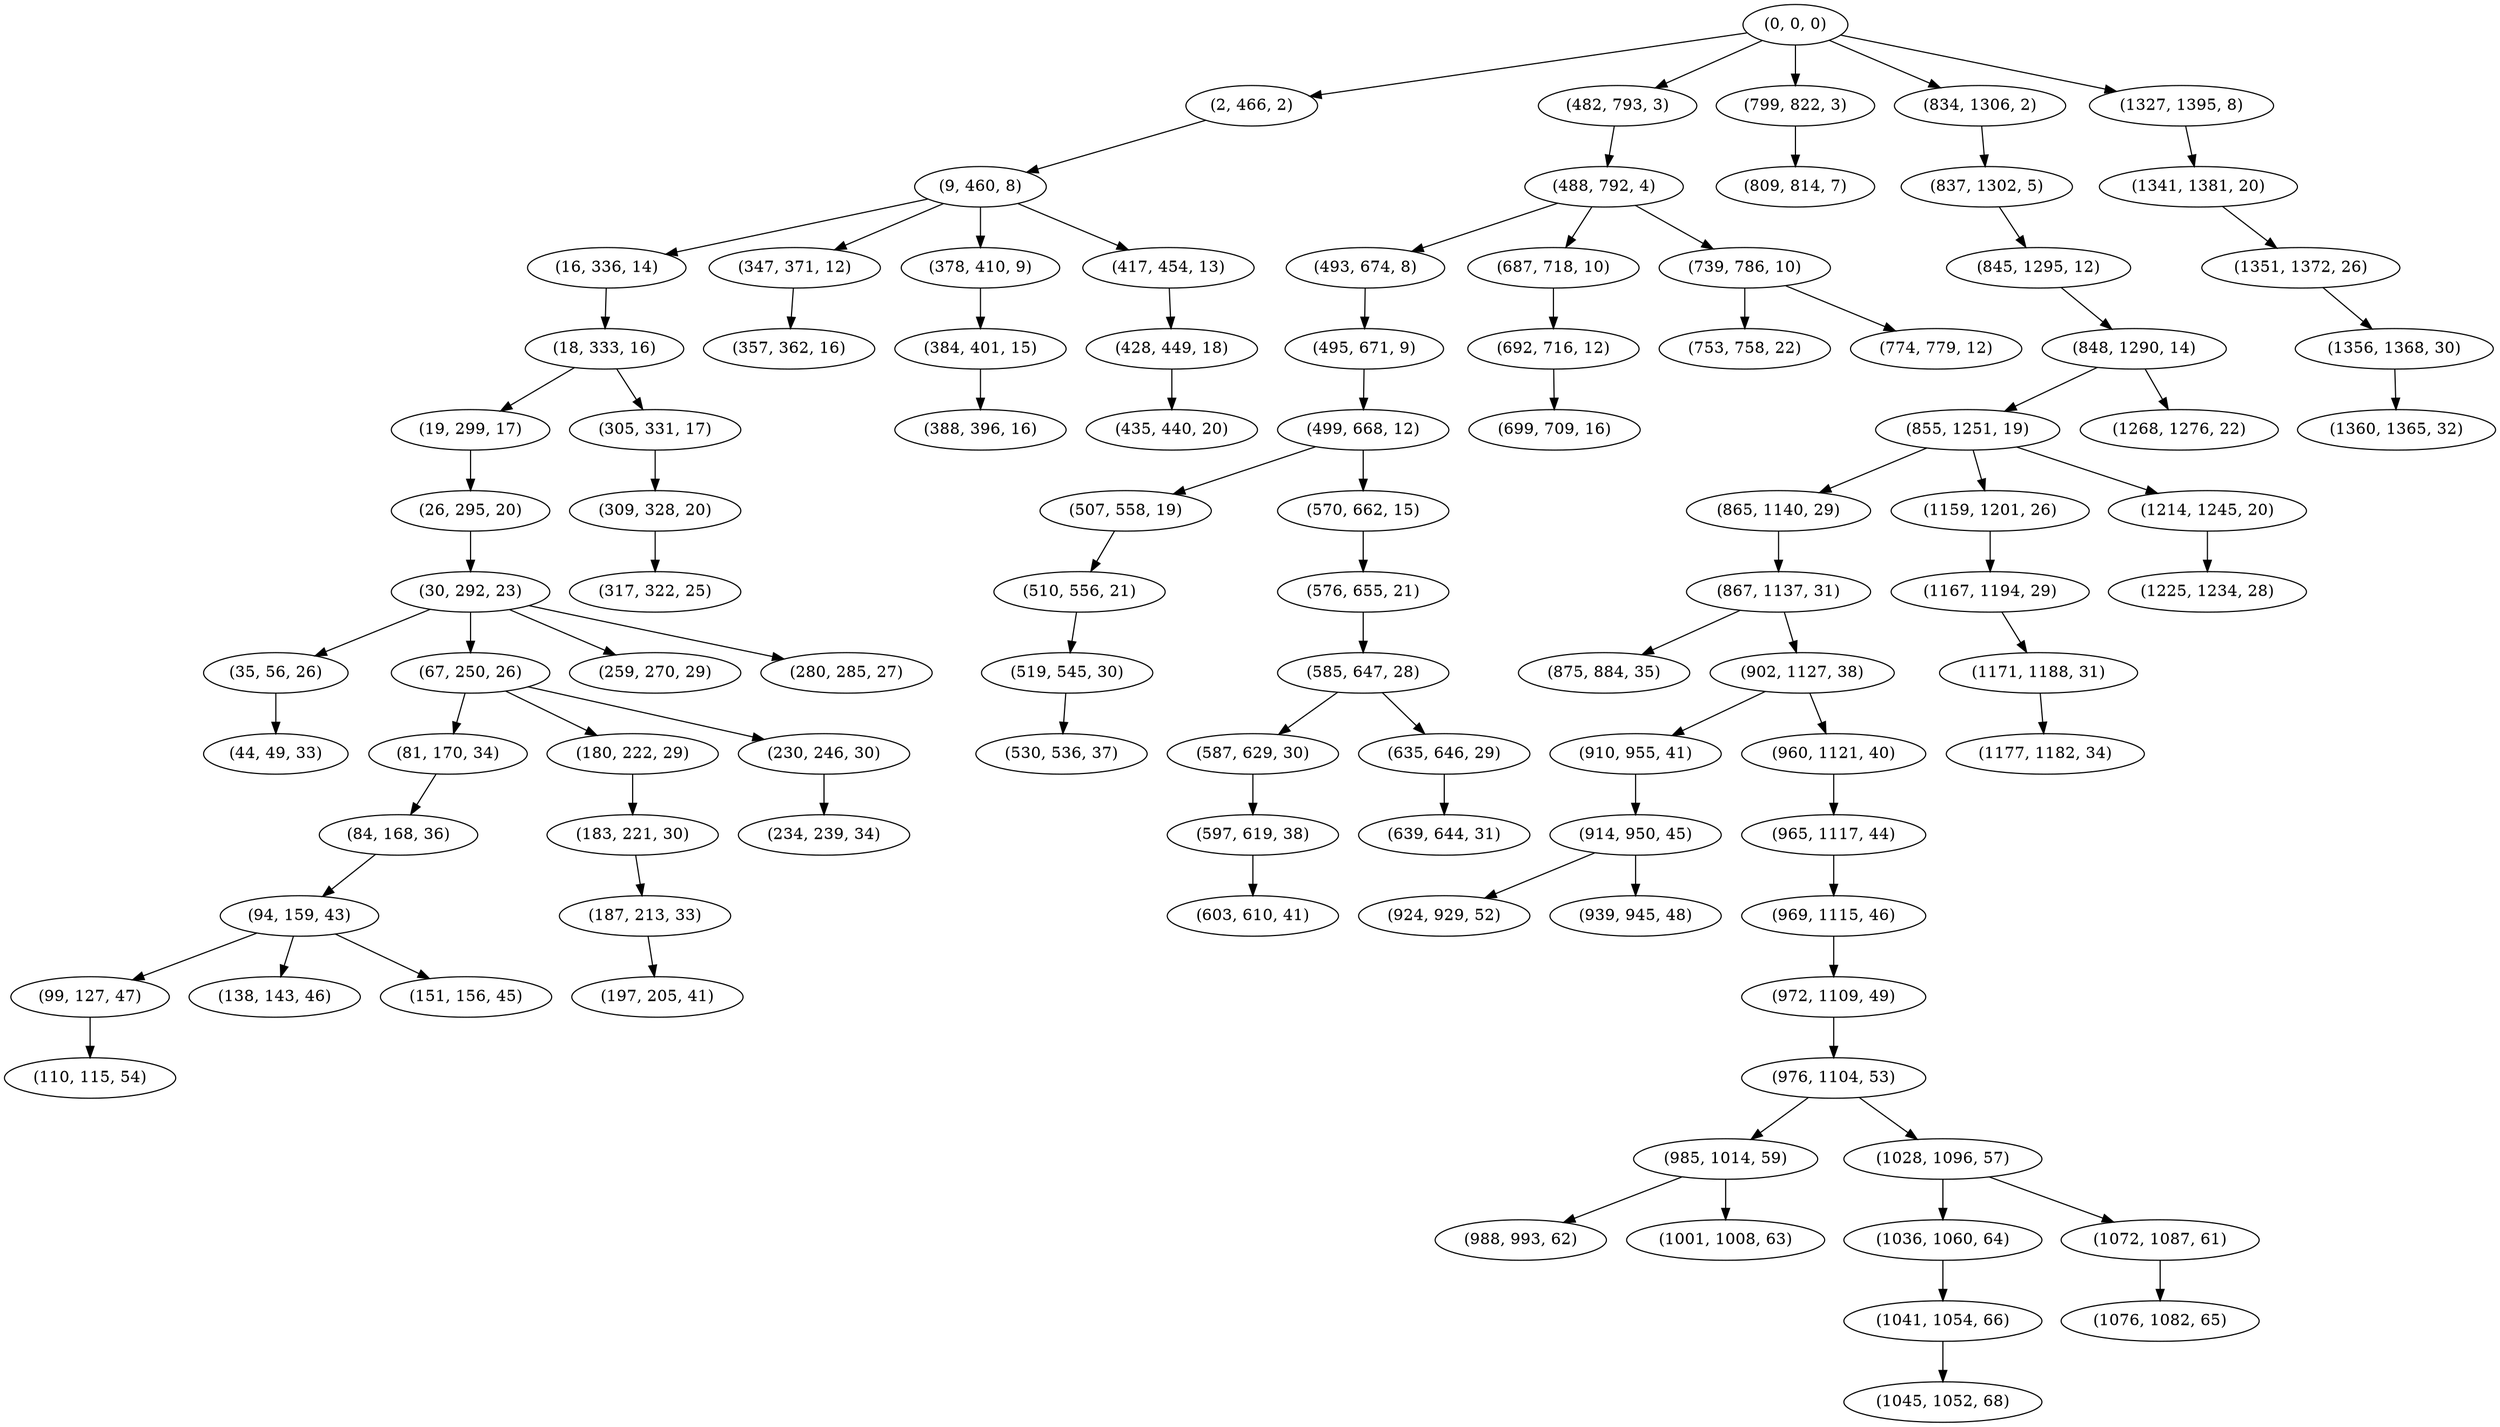 digraph tree {
    "(0, 0, 0)";
    "(2, 466, 2)";
    "(9, 460, 8)";
    "(16, 336, 14)";
    "(18, 333, 16)";
    "(19, 299, 17)";
    "(26, 295, 20)";
    "(30, 292, 23)";
    "(35, 56, 26)";
    "(44, 49, 33)";
    "(67, 250, 26)";
    "(81, 170, 34)";
    "(84, 168, 36)";
    "(94, 159, 43)";
    "(99, 127, 47)";
    "(110, 115, 54)";
    "(138, 143, 46)";
    "(151, 156, 45)";
    "(180, 222, 29)";
    "(183, 221, 30)";
    "(187, 213, 33)";
    "(197, 205, 41)";
    "(230, 246, 30)";
    "(234, 239, 34)";
    "(259, 270, 29)";
    "(280, 285, 27)";
    "(305, 331, 17)";
    "(309, 328, 20)";
    "(317, 322, 25)";
    "(347, 371, 12)";
    "(357, 362, 16)";
    "(378, 410, 9)";
    "(384, 401, 15)";
    "(388, 396, 16)";
    "(417, 454, 13)";
    "(428, 449, 18)";
    "(435, 440, 20)";
    "(482, 793, 3)";
    "(488, 792, 4)";
    "(493, 674, 8)";
    "(495, 671, 9)";
    "(499, 668, 12)";
    "(507, 558, 19)";
    "(510, 556, 21)";
    "(519, 545, 30)";
    "(530, 536, 37)";
    "(570, 662, 15)";
    "(576, 655, 21)";
    "(585, 647, 28)";
    "(587, 629, 30)";
    "(597, 619, 38)";
    "(603, 610, 41)";
    "(635, 646, 29)";
    "(639, 644, 31)";
    "(687, 718, 10)";
    "(692, 716, 12)";
    "(699, 709, 16)";
    "(739, 786, 10)";
    "(753, 758, 22)";
    "(774, 779, 12)";
    "(799, 822, 3)";
    "(809, 814, 7)";
    "(834, 1306, 2)";
    "(837, 1302, 5)";
    "(845, 1295, 12)";
    "(848, 1290, 14)";
    "(855, 1251, 19)";
    "(865, 1140, 29)";
    "(867, 1137, 31)";
    "(875, 884, 35)";
    "(902, 1127, 38)";
    "(910, 955, 41)";
    "(914, 950, 45)";
    "(924, 929, 52)";
    "(939, 945, 48)";
    "(960, 1121, 40)";
    "(965, 1117, 44)";
    "(969, 1115, 46)";
    "(972, 1109, 49)";
    "(976, 1104, 53)";
    "(985, 1014, 59)";
    "(988, 993, 62)";
    "(1001, 1008, 63)";
    "(1028, 1096, 57)";
    "(1036, 1060, 64)";
    "(1041, 1054, 66)";
    "(1045, 1052, 68)";
    "(1072, 1087, 61)";
    "(1076, 1082, 65)";
    "(1159, 1201, 26)";
    "(1167, 1194, 29)";
    "(1171, 1188, 31)";
    "(1177, 1182, 34)";
    "(1214, 1245, 20)";
    "(1225, 1234, 28)";
    "(1268, 1276, 22)";
    "(1327, 1395, 8)";
    "(1341, 1381, 20)";
    "(1351, 1372, 26)";
    "(1356, 1368, 30)";
    "(1360, 1365, 32)";
    "(0, 0, 0)" -> "(2, 466, 2)";
    "(0, 0, 0)" -> "(482, 793, 3)";
    "(0, 0, 0)" -> "(799, 822, 3)";
    "(0, 0, 0)" -> "(834, 1306, 2)";
    "(0, 0, 0)" -> "(1327, 1395, 8)";
    "(2, 466, 2)" -> "(9, 460, 8)";
    "(9, 460, 8)" -> "(16, 336, 14)";
    "(9, 460, 8)" -> "(347, 371, 12)";
    "(9, 460, 8)" -> "(378, 410, 9)";
    "(9, 460, 8)" -> "(417, 454, 13)";
    "(16, 336, 14)" -> "(18, 333, 16)";
    "(18, 333, 16)" -> "(19, 299, 17)";
    "(18, 333, 16)" -> "(305, 331, 17)";
    "(19, 299, 17)" -> "(26, 295, 20)";
    "(26, 295, 20)" -> "(30, 292, 23)";
    "(30, 292, 23)" -> "(35, 56, 26)";
    "(30, 292, 23)" -> "(67, 250, 26)";
    "(30, 292, 23)" -> "(259, 270, 29)";
    "(30, 292, 23)" -> "(280, 285, 27)";
    "(35, 56, 26)" -> "(44, 49, 33)";
    "(67, 250, 26)" -> "(81, 170, 34)";
    "(67, 250, 26)" -> "(180, 222, 29)";
    "(67, 250, 26)" -> "(230, 246, 30)";
    "(81, 170, 34)" -> "(84, 168, 36)";
    "(84, 168, 36)" -> "(94, 159, 43)";
    "(94, 159, 43)" -> "(99, 127, 47)";
    "(94, 159, 43)" -> "(138, 143, 46)";
    "(94, 159, 43)" -> "(151, 156, 45)";
    "(99, 127, 47)" -> "(110, 115, 54)";
    "(180, 222, 29)" -> "(183, 221, 30)";
    "(183, 221, 30)" -> "(187, 213, 33)";
    "(187, 213, 33)" -> "(197, 205, 41)";
    "(230, 246, 30)" -> "(234, 239, 34)";
    "(305, 331, 17)" -> "(309, 328, 20)";
    "(309, 328, 20)" -> "(317, 322, 25)";
    "(347, 371, 12)" -> "(357, 362, 16)";
    "(378, 410, 9)" -> "(384, 401, 15)";
    "(384, 401, 15)" -> "(388, 396, 16)";
    "(417, 454, 13)" -> "(428, 449, 18)";
    "(428, 449, 18)" -> "(435, 440, 20)";
    "(482, 793, 3)" -> "(488, 792, 4)";
    "(488, 792, 4)" -> "(493, 674, 8)";
    "(488, 792, 4)" -> "(687, 718, 10)";
    "(488, 792, 4)" -> "(739, 786, 10)";
    "(493, 674, 8)" -> "(495, 671, 9)";
    "(495, 671, 9)" -> "(499, 668, 12)";
    "(499, 668, 12)" -> "(507, 558, 19)";
    "(499, 668, 12)" -> "(570, 662, 15)";
    "(507, 558, 19)" -> "(510, 556, 21)";
    "(510, 556, 21)" -> "(519, 545, 30)";
    "(519, 545, 30)" -> "(530, 536, 37)";
    "(570, 662, 15)" -> "(576, 655, 21)";
    "(576, 655, 21)" -> "(585, 647, 28)";
    "(585, 647, 28)" -> "(587, 629, 30)";
    "(585, 647, 28)" -> "(635, 646, 29)";
    "(587, 629, 30)" -> "(597, 619, 38)";
    "(597, 619, 38)" -> "(603, 610, 41)";
    "(635, 646, 29)" -> "(639, 644, 31)";
    "(687, 718, 10)" -> "(692, 716, 12)";
    "(692, 716, 12)" -> "(699, 709, 16)";
    "(739, 786, 10)" -> "(753, 758, 22)";
    "(739, 786, 10)" -> "(774, 779, 12)";
    "(799, 822, 3)" -> "(809, 814, 7)";
    "(834, 1306, 2)" -> "(837, 1302, 5)";
    "(837, 1302, 5)" -> "(845, 1295, 12)";
    "(845, 1295, 12)" -> "(848, 1290, 14)";
    "(848, 1290, 14)" -> "(855, 1251, 19)";
    "(848, 1290, 14)" -> "(1268, 1276, 22)";
    "(855, 1251, 19)" -> "(865, 1140, 29)";
    "(855, 1251, 19)" -> "(1159, 1201, 26)";
    "(855, 1251, 19)" -> "(1214, 1245, 20)";
    "(865, 1140, 29)" -> "(867, 1137, 31)";
    "(867, 1137, 31)" -> "(875, 884, 35)";
    "(867, 1137, 31)" -> "(902, 1127, 38)";
    "(902, 1127, 38)" -> "(910, 955, 41)";
    "(902, 1127, 38)" -> "(960, 1121, 40)";
    "(910, 955, 41)" -> "(914, 950, 45)";
    "(914, 950, 45)" -> "(924, 929, 52)";
    "(914, 950, 45)" -> "(939, 945, 48)";
    "(960, 1121, 40)" -> "(965, 1117, 44)";
    "(965, 1117, 44)" -> "(969, 1115, 46)";
    "(969, 1115, 46)" -> "(972, 1109, 49)";
    "(972, 1109, 49)" -> "(976, 1104, 53)";
    "(976, 1104, 53)" -> "(985, 1014, 59)";
    "(976, 1104, 53)" -> "(1028, 1096, 57)";
    "(985, 1014, 59)" -> "(988, 993, 62)";
    "(985, 1014, 59)" -> "(1001, 1008, 63)";
    "(1028, 1096, 57)" -> "(1036, 1060, 64)";
    "(1028, 1096, 57)" -> "(1072, 1087, 61)";
    "(1036, 1060, 64)" -> "(1041, 1054, 66)";
    "(1041, 1054, 66)" -> "(1045, 1052, 68)";
    "(1072, 1087, 61)" -> "(1076, 1082, 65)";
    "(1159, 1201, 26)" -> "(1167, 1194, 29)";
    "(1167, 1194, 29)" -> "(1171, 1188, 31)";
    "(1171, 1188, 31)" -> "(1177, 1182, 34)";
    "(1214, 1245, 20)" -> "(1225, 1234, 28)";
    "(1327, 1395, 8)" -> "(1341, 1381, 20)";
    "(1341, 1381, 20)" -> "(1351, 1372, 26)";
    "(1351, 1372, 26)" -> "(1356, 1368, 30)";
    "(1356, 1368, 30)" -> "(1360, 1365, 32)";
}
